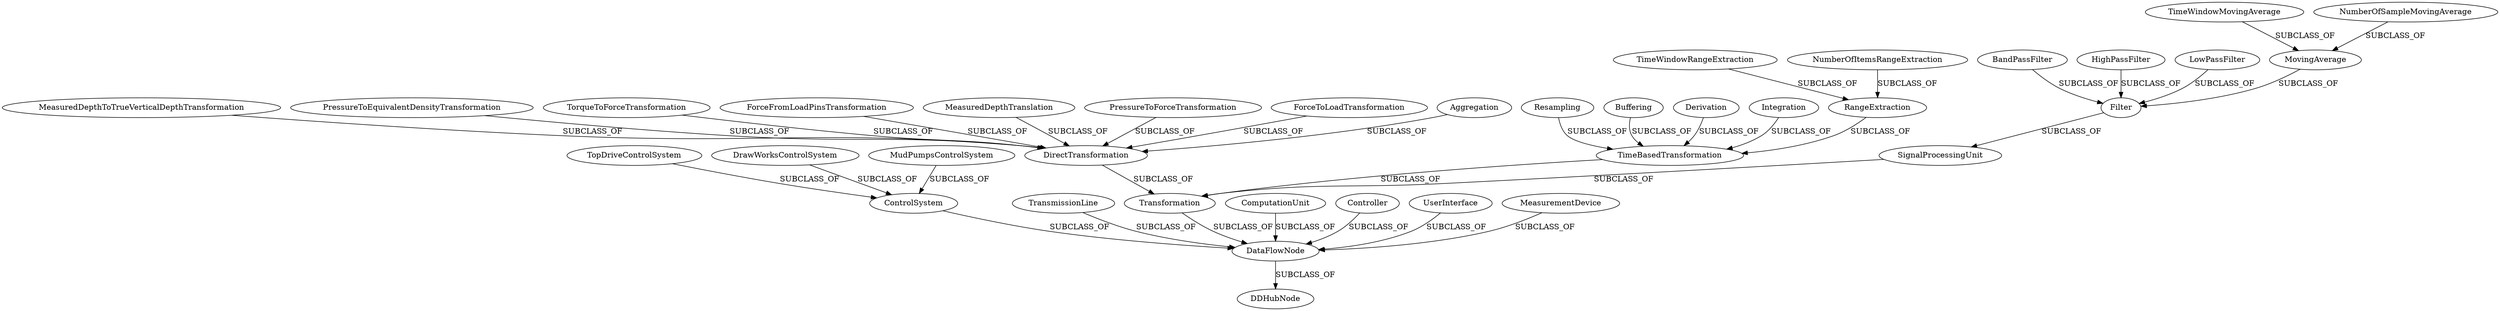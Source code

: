 strict digraph  {
LowPassFilter;
Derivation;
TransmissionLine;
ForceFromLoadPinsTransformation;
DrawWorksControlSystem;
Integration;
RangeExtraction;
ControlSystem;
NumberOfItemsRangeExtraction;
TimeWindowRangeExtraction;
MeasuredDepthTranslation;
Filter;
TimeWindowMovingAverage;
DDHubNode;
MovingAverage;
PressureToForceTransformation;
DirectTransformation;
BandPassFilter;
Resampling;
ForceToLoadTransformation;
DataFlowNode;
ComputationUnit;
Aggregation;
Buffering;
Controller;
MeasuredDepthToTrueVerticalDepthTransformation;
NumberOfSampleMovingAverage;
Transformation;
HighPassFilter;
SignalProcessingUnit;
MudPumpsControlSystem;
TimeBasedTransformation;
TopDriveControlSystem;
UserInterface;
MeasurementDevice;
PressureToEquivalentDensityTransformation;
TorqueToForceTransformation;
LowPassFilter -> Filter  [label=SUBCLASS_OF];
Derivation -> TimeBasedTransformation  [label=SUBCLASS_OF];
TransmissionLine -> DataFlowNode  [label=SUBCLASS_OF];
ForceFromLoadPinsTransformation -> DirectTransformation  [label=SUBCLASS_OF];
DrawWorksControlSystem -> ControlSystem  [label=SUBCLASS_OF];
Integration -> TimeBasedTransformation  [label=SUBCLASS_OF];
RangeExtraction -> TimeBasedTransformation  [label=SUBCLASS_OF];
ControlSystem -> DataFlowNode  [label=SUBCLASS_OF];
NumberOfItemsRangeExtraction -> RangeExtraction  [label=SUBCLASS_OF];
TimeWindowRangeExtraction -> RangeExtraction  [label=SUBCLASS_OF];
MeasuredDepthTranslation -> DirectTransformation  [label=SUBCLASS_OF];
Filter -> SignalProcessingUnit  [label=SUBCLASS_OF];
TimeWindowMovingAverage -> MovingAverage  [label=SUBCLASS_OF];
MovingAverage -> Filter  [label=SUBCLASS_OF];
PressureToForceTransformation -> DirectTransformation  [label=SUBCLASS_OF];
DirectTransformation -> Transformation  [label=SUBCLASS_OF];
BandPassFilter -> Filter  [label=SUBCLASS_OF];
Resampling -> TimeBasedTransformation  [label=SUBCLASS_OF];
ForceToLoadTransformation -> DirectTransformation  [label=SUBCLASS_OF];
DataFlowNode -> DDHubNode  [label=SUBCLASS_OF];
ComputationUnit -> DataFlowNode  [label=SUBCLASS_OF];
Aggregation -> DirectTransformation  [label=SUBCLASS_OF];
Buffering -> TimeBasedTransformation  [label=SUBCLASS_OF];
Controller -> DataFlowNode  [label=SUBCLASS_OF];
MeasuredDepthToTrueVerticalDepthTransformation -> DirectTransformation  [label=SUBCLASS_OF];
NumberOfSampleMovingAverage -> MovingAverage  [label=SUBCLASS_OF];
Transformation -> DataFlowNode  [label=SUBCLASS_OF];
HighPassFilter -> Filter  [label=SUBCLASS_OF];
SignalProcessingUnit -> Transformation  [label=SUBCLASS_OF];
MudPumpsControlSystem -> ControlSystem  [label=SUBCLASS_OF];
TimeBasedTransformation -> Transformation  [label=SUBCLASS_OF];
TopDriveControlSystem -> ControlSystem  [label=SUBCLASS_OF];
UserInterface -> DataFlowNode  [label=SUBCLASS_OF];
MeasurementDevice -> DataFlowNode  [label=SUBCLASS_OF];
PressureToEquivalentDensityTransformation -> DirectTransformation  [label=SUBCLASS_OF];
TorqueToForceTransformation -> DirectTransformation  [label=SUBCLASS_OF];
}
